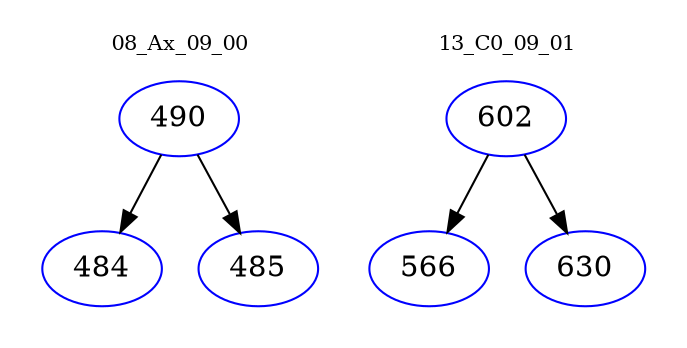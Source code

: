 digraph{
subgraph cluster_0 {
color = white
label = "08_Ax_09_00";
fontsize=10;
T0_490 [label="490", color="blue"]
T0_490 -> T0_484 [color="black"]
T0_484 [label="484", color="blue"]
T0_490 -> T0_485 [color="black"]
T0_485 [label="485", color="blue"]
}
subgraph cluster_1 {
color = white
label = "13_C0_09_01";
fontsize=10;
T1_602 [label="602", color="blue"]
T1_602 -> T1_566 [color="black"]
T1_566 [label="566", color="blue"]
T1_602 -> T1_630 [color="black"]
T1_630 [label="630", color="blue"]
}
}
